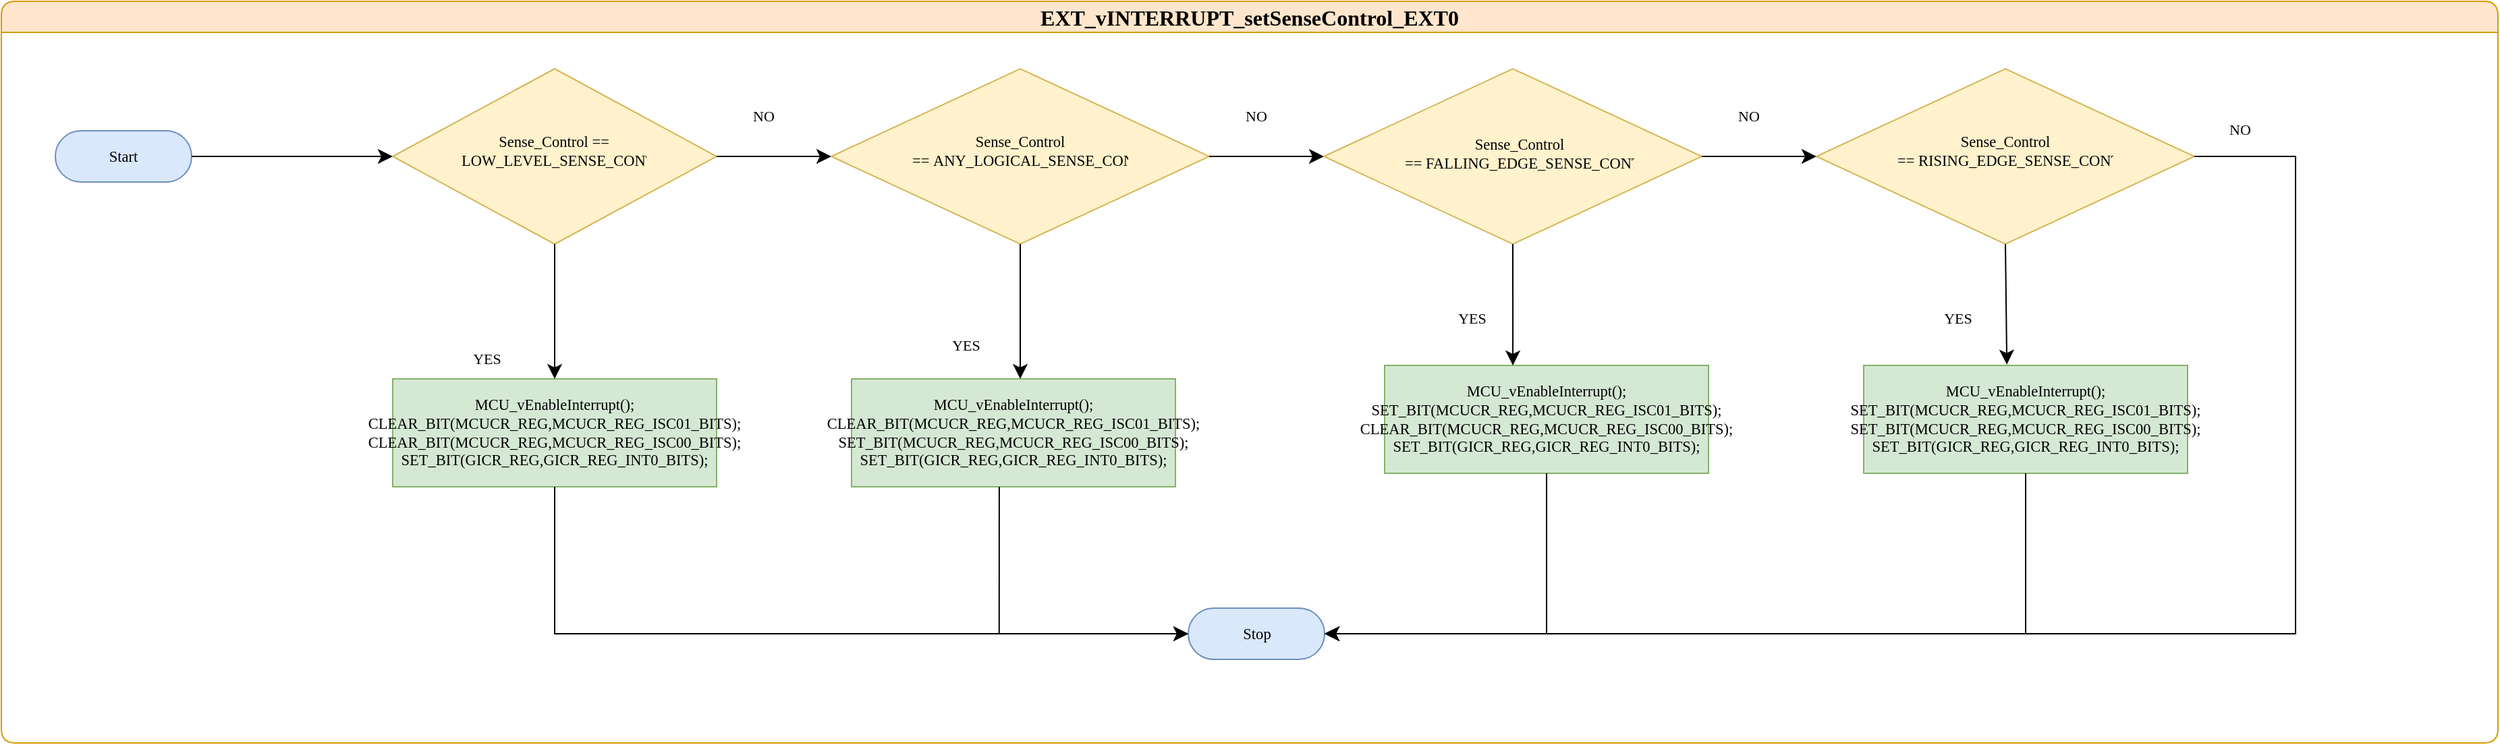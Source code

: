 <mxfile version="21.2.8" type="device">
  <diagram name="Page-1" id="Pm3rEggoYrk7gFDegogl">
    <mxGraphModel dx="2100" dy="1242" grid="1" gridSize="10" guides="1" tooltips="1" connect="1" arrows="1" fold="1" page="1" pageScale="1" pageWidth="1169" pageHeight="827" math="0" shadow="0">
      <root>
        <mxCell id="0" />
        <mxCell id="1" parent="0" />
        <UserObject label="" Function="EN_DIO_Error_T DIO_init(uint8_t pinNumber, EN_DIO_PORT_T portNumber, EN_DIO_DIRECTION_T direction);" tags="Flowchart" id="KIi-ZBUEU_rnXSu9s31x-1">
          <mxCell style="vsdxID=219;fillColor=#fff2cc;shape=stencil(UzV2Ls5ILEhVNTIoLinKz04tz0wpyVA1dlE1MsrMy0gtyiwBslSNXVWNndPyi1LTi/JL81Ig/IJEkEoQKze/DGRCBUSfAUiHkUElhGcK4bpBVOZk5iGpNEVVikeloQHZpsK0YlWLz1QgA+HFtMycHEgIIcujBwlQCBKcxq4A);strokeColor=#d6b656;spacingTop=-1;spacingBottom=-1;spacingLeft=-1;spacingRight=-1;points=[[0,0.5,0],[1,0.5,0],[0.5,0,0],[0.5,1,0]];labelBackgroundColor=none;rounded=1;html=1;whiteSpace=wrap;fontFamily=Calibri;fontSize=11.27;" vertex="1" parent="1">
            <mxGeometry x="370" y="320" width="240" height="130" as="geometry" />
          </mxCell>
        </UserObject>
        <mxCell id="KIi-ZBUEU_rnXSu9s31x-2" value="&lt;div style=&quot;font-size: 11.27px;&quot;&gt;&lt;font style=&quot;font-size: 11.27px;&quot;&gt;Sense_Control == LOW_LEVEL_SENSE_CONTROL&lt;/font&gt;&lt;br style=&quot;font-size: 11.27px;&quot;&gt;&lt;/div&gt;" style="text;vsdxID=219;fillColor=none;gradientColor=none;strokeColor=none;spacingTop=-1;spacingBottom=-1;spacingLeft=-1;spacingRight=-1;points=[[0,0.5,0],[1,0.5,0],[0.5,0,0],[0.5,1,0]];labelBackgroundColor=none;rounded=1;html=1;whiteSpace=wrap;verticalAlign=middle;align=center;overflow=width;;html=1;fontColor=#000000;fontFamily=Calibri;fontSize=11.27;" vertex="1" parent="KIi-ZBUEU_rnXSu9s31x-1">
          <mxGeometry x="51.443" y="16.104" width="137.114" height="89.659" as="geometry" />
        </mxCell>
        <mxCell id="KIi-ZBUEU_rnXSu9s31x-3" value="&lt;div style=&quot;font-size: 11.27px;&quot;&gt;&lt;font style=&quot;font-size: 11.27px;&quot;&gt;MCU_vEnableInterrupt();&lt;/font&gt;&lt;/div&gt;&lt;div style=&quot;font-size: 11.27px;&quot;&gt;     &lt;font style=&quot;font-size: 11.27px;&quot;&gt;CLEAR_BIT(MCUCR_REG,MCUCR_REG_ISC01_BITS);&lt;/font&gt;&lt;/div&gt;&lt;div style=&quot;font-size: 11.27px;&quot;&gt;&lt;font style=&quot;font-size: 11.27px;&quot;&gt;     CLEAR_BIT(MCUCR_REG,MCUCR_REG_ISC00_BITS);&lt;/font&gt;&lt;/div&gt;&lt;div style=&quot;font-size: 11.27px;&quot;&gt;&lt;font style=&quot;font-size: 11.27px;&quot;&gt;&lt;span style=&quot;font-size: 11.27px;&quot;&gt;     &lt;/span&gt;SET_BIT(GICR_REG,GICR_REG_INT0_BITS);&lt;/font&gt;&lt;/div&gt;" style="rounded=0;whiteSpace=wrap;html=1;fontSize=11.27;fillColor=#d5e8d4;strokeColor=#82b366;fontFamily=Calibri;" vertex="1" parent="1">
          <mxGeometry x="370" y="550" width="240" height="80" as="geometry" />
        </mxCell>
        <mxCell id="KIi-ZBUEU_rnXSu9s31x-5" value="YES" style="text;html=1;strokeColor=none;fillColor=none;align=center;verticalAlign=middle;whiteSpace=wrap;rounded=0;fontSize=11;fontFamily=Calibri;" vertex="1" parent="1">
          <mxGeometry x="410" y="520" width="60" height="30" as="geometry" />
        </mxCell>
        <UserObject label="" Function="EN_DIO_Error_T DIO_init(uint8_t pinNumber, EN_DIO_PORT_T portNumber, EN_DIO_DIRECTION_T direction);" tags="Flowchart" id="KIi-ZBUEU_rnXSu9s31x-6">
          <mxCell style="vsdxID=219;fillColor=#fff2cc;shape=stencil(UzV2Ls5ILEhVNTIoLinKz04tz0wpyVA1dlE1MsrMy0gtyiwBslSNXVWNndPyi1LTi/JL81Ig/IJEkEoQKze/DGRCBUSfAUiHkUElhGcK4bpBVOZk5iGpNEVVikeloQHZpsK0YlWLz1QgA+HFtMycHEgIIcujBwlQCBKcxq4A);strokeColor=#d6b656;spacingTop=-1;spacingBottom=-1;spacingLeft=-1;spacingRight=-1;points=[[0,0.5,0],[1,0.5,0],[0.5,0,0],[0.5,1,0]];labelBackgroundColor=none;rounded=1;html=1;whiteSpace=wrap;fontFamily=Calibri;fontSize=11.27;" vertex="1" parent="1">
            <mxGeometry x="695" y="320" width="280" height="130" as="geometry" />
          </mxCell>
        </UserObject>
        <mxCell id="KIi-ZBUEU_rnXSu9s31x-7" value="&lt;div style=&quot;font-size: 11.27px;&quot;&gt;&lt;font style=&quot;font-size: 11.27px;&quot;&gt;Sense_Control ==&amp;nbsp;ANY_LOGICAL_SENSE_CONTROL&lt;/font&gt;&lt;br style=&quot;font-size: 11.27px;&quot;&gt;&lt;/div&gt;" style="text;vsdxID=219;fillColor=none;gradientColor=none;strokeColor=none;spacingTop=-1;spacingBottom=-1;spacingLeft=-1;spacingRight=-1;points=[[0,0.5,0],[1,0.5,0],[0.5,0,0],[0.5,1,0]];labelBackgroundColor=none;rounded=1;html=1;whiteSpace=wrap;verticalAlign=middle;align=center;overflow=width;;html=1;fontColor=#000000;fontFamily=Calibri;fontSize=11.27;" vertex="1" parent="KIi-ZBUEU_rnXSu9s31x-6">
          <mxGeometry x="60.017" y="16.104" width="159.967" height="89.659" as="geometry" />
        </mxCell>
        <mxCell id="KIi-ZBUEU_rnXSu9s31x-8" value="&lt;div style=&quot;font-size: 11.27px;&quot;&gt;&lt;font style=&quot;font-size: 11.27px;&quot;&gt;MCU_vEnableInterrupt();&lt;/font&gt;&lt;/div&gt;&lt;div style=&quot;font-size: 11.27px;&quot;&gt;&lt;font style=&quot;font-size: 11.27px;&quot;&gt;&lt;span style=&quot;font-size: 11.27px;&quot;&gt;&lt;span style=&quot;font-size: 11.27px;&quot;&gt;     &lt;/span&gt;CLEAR_BIT(MCUCR_REG,MCUCR_REG_ISC01_BITS);&lt;/span&gt;&lt;/font&gt;&lt;/div&gt;&lt;div style=&quot;font-size: 11.27px;&quot;&gt;&lt;font style=&quot;font-size: 11.27px;&quot;&gt;&lt;span style=&quot;font-size: 11.27px;&quot;&gt;&lt;span style=&quot;font-size: 11.27px;&quot;&gt;     &lt;/span&gt;SET_BIT(MCUCR_REG,MCUCR_REG_ISC00_BITS);&lt;/span&gt;&lt;/font&gt;&lt;/div&gt;&lt;div style=&quot;font-size: 11.27px;&quot;&gt;&lt;font style=&quot;font-size: 11.27px;&quot;&gt;&lt;span style=&quot;font-size: 11.27px;&quot;&gt;&lt;span style=&quot;font-size: 11.27px;&quot;&gt;     &lt;/span&gt;SET_BIT(GICR_REG,GICR_REG_INT0_BITS);&lt;/span&gt;&lt;/font&gt;&lt;/div&gt;" style="rounded=0;whiteSpace=wrap;html=1;fontSize=11.27;fillColor=#d5e8d4;strokeColor=#82b366;fontFamily=Calibri;" vertex="1" parent="1">
          <mxGeometry x="710" y="550" width="240" height="80" as="geometry" />
        </mxCell>
        <mxCell id="KIi-ZBUEU_rnXSu9s31x-9" value="" style="endArrow=classic;html=1;rounded=0;fontSize=11.27;startSize=8;endSize=8;curved=1;fontFamily=Calibri;exitX=0.5;exitY=1;exitDx=0;exitDy=0;exitPerimeter=0;" edge="1" parent="1" source="KIi-ZBUEU_rnXSu9s31x-6">
          <mxGeometry width="50" height="50" relative="1" as="geometry">
            <mxPoint x="835" y="460" as="sourcePoint" />
            <mxPoint x="835" y="550" as="targetPoint" />
          </mxGeometry>
        </mxCell>
        <mxCell id="KIi-ZBUEU_rnXSu9s31x-10" value="YES" style="text;html=1;strokeColor=none;fillColor=none;align=center;verticalAlign=middle;whiteSpace=wrap;rounded=0;fontSize=11;fontFamily=Calibri;" vertex="1" parent="1">
          <mxGeometry x="765" y="510" width="60" height="30" as="geometry" />
        </mxCell>
        <mxCell id="KIi-ZBUEU_rnXSu9s31x-11" value="" style="endArrow=classic;html=1;rounded=0;fontSize=11.27;startSize=8;endSize=8;curved=1;exitX=1;exitY=0.5;exitDx=0;exitDy=0;exitPerimeter=0;fontFamily=Calibri;" edge="1" parent="1" source="KIi-ZBUEU_rnXSu9s31x-1" target="KIi-ZBUEU_rnXSu9s31x-6">
          <mxGeometry width="50" height="50" relative="1" as="geometry">
            <mxPoint x="665" y="360" as="sourcePoint" />
            <mxPoint x="715" y="310" as="targetPoint" />
          </mxGeometry>
        </mxCell>
        <mxCell id="KIi-ZBUEU_rnXSu9s31x-12" value="NO" style="text;html=1;strokeColor=none;fillColor=none;align=center;verticalAlign=middle;whiteSpace=wrap;rounded=0;fontSize=11;fontFamily=Calibri;" vertex="1" parent="1">
          <mxGeometry x="615" y="340" width="60" height="30" as="geometry" />
        </mxCell>
        <UserObject label="" Function="EN_DIO_Error_T DIO_init(uint8_t pinNumber, EN_DIO_PORT_T portNumber, EN_DIO_DIRECTION_T direction);" tags="Flowchart" id="KIi-ZBUEU_rnXSu9s31x-13">
          <mxCell style="vsdxID=219;fillColor=#fff2cc;shape=stencil(UzV2Ls5ILEhVNTIoLinKz04tz0wpyVA1dlE1MsrMy0gtyiwBslSNXVWNndPyi1LTi/JL81Ig/IJEkEoQKze/DGRCBUSfAUiHkUElhGcK4bpBVOZk5iGpNEVVikeloQHZpsK0YlWLz1QgA+HFtMycHEgIIcujBwlQCBKcxq4A);strokeColor=#d6b656;spacingTop=-1;spacingBottom=-1;spacingLeft=-1;spacingRight=-1;points=[[0,0.5,0],[1,0.5,0],[0.5,0,0],[0.5,1,0]];labelBackgroundColor=none;rounded=1;html=1;whiteSpace=wrap;fontFamily=Calibri;fontSize=11.27;" vertex="1" parent="1">
            <mxGeometry x="1060" y="320" width="280" height="130" as="geometry" />
          </mxCell>
        </UserObject>
        <mxCell id="KIi-ZBUEU_rnXSu9s31x-14" value="&lt;div style=&quot;font-size: 11.27px;&quot;&gt;&lt;font style=&quot;font-size: 11.27px;&quot;&gt;Sense_Control ==&amp;nbsp;FALLING_EDGE_SENSE_CONTROL&lt;/font&gt;&lt;br style=&quot;font-size: 11.27px;&quot;&gt;&lt;/div&gt;" style="text;vsdxID=219;fillColor=none;gradientColor=none;strokeColor=none;spacingTop=-1;spacingBottom=-1;spacingLeft=-1;spacingRight=-1;points=[[0,0.5,0],[1,0.5,0],[0.5,0,0],[0.5,1,0]];labelBackgroundColor=none;rounded=1;html=1;whiteSpace=wrap;verticalAlign=middle;align=center;overflow=width;;html=1;fontColor=#000000;fontFamily=Calibri;fontSize=11.27;" vertex="1" parent="KIi-ZBUEU_rnXSu9s31x-13">
          <mxGeometry x="60.02" y="16.1" width="169.98" height="93.9" as="geometry" />
        </mxCell>
        <mxCell id="KIi-ZBUEU_rnXSu9s31x-15" value="&lt;div style=&quot;font-size: 11.27px;&quot;&gt;&lt;font style=&quot;font-size: 11.27px;&quot;&gt;MCU_vEnableInterrupt();&lt;/font&gt;&lt;/div&gt;&lt;div style=&quot;font-size: 11.27px;&quot;&gt;&lt;font style=&quot;font-size: 11.27px;&quot;&gt;&lt;span style=&quot;font-size: 11.27px;&quot;&gt;&lt;span style=&quot;font-size: 11.27px;&quot;&gt;     &lt;/span&gt;SET_BIT(MCUCR_REG,MCUCR_REG_ISC01_BITS);&lt;/span&gt;&lt;/font&gt;&lt;/div&gt;&lt;div style=&quot;font-size: 11.27px;&quot;&gt;&lt;font style=&quot;font-size: 11.27px;&quot;&gt;&lt;span style=&quot;font-size: 11.27px;&quot;&gt;&lt;span style=&quot;font-size: 11.27px;&quot;&gt;     &lt;/span&gt;CLEAR_BIT(MCUCR_REG,MCUCR_REG_ISC00_BITS);&lt;/span&gt;&lt;/font&gt;&lt;/div&gt;&lt;div style=&quot;font-size: 11.27px;&quot;&gt;&lt;font style=&quot;font-size: 11.27px;&quot;&gt;&lt;span style=&quot;font-size: 11.27px;&quot;&gt;&lt;span style=&quot;font-size: 11.27px;&quot;&gt;     &lt;/span&gt;SET_BIT(GICR_REG,GICR_REG_INT0_BITS);&lt;/span&gt;&lt;/font&gt;&lt;/div&gt;" style="rounded=0;whiteSpace=wrap;html=1;fontSize=11.27;fillColor=#d5e8d4;strokeColor=#82b366;fontFamily=Calibri;" vertex="1" parent="1">
          <mxGeometry x="1105" y="540" width="240" height="80" as="geometry" />
        </mxCell>
        <mxCell id="KIi-ZBUEU_rnXSu9s31x-16" value="" style="endArrow=classic;html=1;rounded=0;fontSize=11.27;startSize=8;endSize=8;curved=1;exitX=0.5;exitY=1;exitDx=0;exitDy=0;exitPerimeter=0;entryX=0.396;entryY=0;entryDx=0;entryDy=0;fontFamily=Calibri;entryPerimeter=0;" edge="1" parent="1" source="KIi-ZBUEU_rnXSu9s31x-13" target="KIi-ZBUEU_rnXSu9s31x-15">
          <mxGeometry width="50" height="50" relative="1" as="geometry">
            <mxPoint x="1105" y="310" as="sourcePoint" />
            <mxPoint x="1155" y="260" as="targetPoint" />
          </mxGeometry>
        </mxCell>
        <mxCell id="KIi-ZBUEU_rnXSu9s31x-17" value="YES" style="text;html=1;strokeColor=none;fillColor=none;align=center;verticalAlign=middle;whiteSpace=wrap;rounded=0;fontSize=11;fontFamily=Calibri;" vertex="1" parent="1">
          <mxGeometry x="1140" y="490" width="60" height="30" as="geometry" />
        </mxCell>
        <mxCell id="KIi-ZBUEU_rnXSu9s31x-18" value="" style="endArrow=classic;html=1;rounded=0;fontSize=11.27;startSize=8;endSize=8;curved=1;exitX=1;exitY=0.5;exitDx=0;exitDy=0;exitPerimeter=0;fontFamily=Calibri;" edge="1" parent="1" target="KIi-ZBUEU_rnXSu9s31x-13">
          <mxGeometry width="50" height="50" relative="1" as="geometry">
            <mxPoint x="975" y="385" as="sourcePoint" />
            <mxPoint x="1080" y="310" as="targetPoint" />
          </mxGeometry>
        </mxCell>
        <mxCell id="KIi-ZBUEU_rnXSu9s31x-19" value="NO" style="text;html=1;strokeColor=none;fillColor=none;align=center;verticalAlign=middle;whiteSpace=wrap;rounded=0;fontSize=11;fontFamily=Calibri;" vertex="1" parent="1">
          <mxGeometry x="980" y="340" width="60" height="30" as="geometry" />
        </mxCell>
        <UserObject label="" Function="EN_DIO_Error_T DIO_init(uint8_t pinNumber, EN_DIO_PORT_T portNumber, EN_DIO_DIRECTION_T direction);" tags="Flowchart" id="KIi-ZBUEU_rnXSu9s31x-20">
          <mxCell style="vsdxID=219;fillColor=#fff2cc;shape=stencil(UzV2Ls5ILEhVNTIoLinKz04tz0wpyVA1dlE1MsrMy0gtyiwBslSNXVWNndPyi1LTi/JL81Ig/IJEkEoQKze/DGRCBUSfAUiHkUElhGcK4bpBVOZk5iGpNEVVikeloQHZpsK0YlWLz1QgA+HFtMycHEgIIcujBwlQCBKcxq4A);strokeColor=#d6b656;spacingTop=-1;spacingBottom=-1;spacingLeft=-1;spacingRight=-1;points=[[0,0.5,0],[1,0.5,0],[0.5,0,0],[0.5,1,0]];labelBackgroundColor=none;rounded=1;html=1;whiteSpace=wrap;fontFamily=Calibri;fontSize=11.27;" vertex="1" parent="1">
            <mxGeometry x="1425" y="320" width="280" height="130" as="geometry" />
          </mxCell>
        </UserObject>
        <mxCell id="KIi-ZBUEU_rnXSu9s31x-21" value="&lt;div style=&quot;font-size: 11.27px;&quot;&gt;&lt;font style=&quot;font-size: 11.27px;&quot;&gt;Sense_Control ==&amp;nbsp;RISING_EDGE_SENSE_CONTROL&lt;/font&gt;&lt;br style=&quot;font-size: 11.27px;&quot;&gt;&lt;/div&gt;" style="text;vsdxID=219;fillColor=none;gradientColor=none;strokeColor=none;spacingTop=-1;spacingBottom=-1;spacingLeft=-1;spacingRight=-1;points=[[0,0.5,0],[1,0.5,0],[0.5,0,0],[0.5,1,0]];labelBackgroundColor=none;rounded=1;html=1;whiteSpace=wrap;verticalAlign=middle;align=center;overflow=width;;html=1;fontColor=#000000;fontFamily=Calibri;fontSize=11.27;" vertex="1" parent="KIi-ZBUEU_rnXSu9s31x-20">
          <mxGeometry x="60.017" y="16.104" width="159.967" height="89.659" as="geometry" />
        </mxCell>
        <mxCell id="KIi-ZBUEU_rnXSu9s31x-22" value="&lt;div style=&quot;font-size: 11.27px;&quot;&gt;&lt;font style=&quot;font-size: 11.27px;&quot;&gt;MCU_vEnableInterrupt();&lt;/font&gt;&lt;/div&gt;&lt;div style=&quot;font-size: 11.27px;&quot;&gt;&lt;font style=&quot;font-size: 11.27px;&quot;&gt;&lt;span style=&quot;font-size: 11.27px;&quot;&gt;&lt;span style=&quot;font-size: 11.27px;&quot;&gt;     &lt;/span&gt;SET_BIT(MCUCR_REG,MCUCR_REG_ISC01_BITS);&lt;/span&gt;&lt;/font&gt;&lt;/div&gt;&lt;div style=&quot;font-size: 11.27px;&quot;&gt;&lt;font style=&quot;font-size: 11.27px;&quot;&gt;&lt;span style=&quot;font-size: 11.27px;&quot;&gt;&lt;span style=&quot;font-size: 11.27px;&quot;&gt;     &lt;/span&gt;SET_BIT(MCUCR_REG,MCUCR_REG_ISC00_BITS);&lt;/span&gt;&lt;/font&gt;&lt;/div&gt;&lt;div style=&quot;font-size: 11.27px;&quot;&gt;&lt;font style=&quot;font-size: 11.27px;&quot;&gt;&lt;span style=&quot;font-size: 11.27px;&quot;&gt;&lt;span style=&quot;font-size: 11.27px;&quot;&gt;     &lt;/span&gt;SET_BIT(GICR_REG,GICR_REG_INT0_BITS);&lt;/span&gt;&lt;/font&gt;&lt;/div&gt;" style="rounded=0;whiteSpace=wrap;html=1;fontSize=11.27;fillColor=#d5e8d4;strokeColor=#82b366;fontFamily=Calibri;" vertex="1" parent="1">
          <mxGeometry x="1460" y="540" width="240" height="80" as="geometry" />
        </mxCell>
        <mxCell id="KIi-ZBUEU_rnXSu9s31x-23" value="" style="endArrow=classic;html=1;rounded=0;fontSize=11.27;startSize=8;endSize=8;curved=1;exitX=0.5;exitY=1;exitDx=0;exitDy=0;exitPerimeter=0;entryX=0.442;entryY=-0.008;entryDx=0;entryDy=0;fontFamily=Calibri;entryPerimeter=0;" edge="1" parent="1" source="KIi-ZBUEU_rnXSu9s31x-20" target="KIi-ZBUEU_rnXSu9s31x-22">
          <mxGeometry width="50" height="50" relative="1" as="geometry">
            <mxPoint x="1470" y="310" as="sourcePoint" />
            <mxPoint x="1520" y="260" as="targetPoint" />
          </mxGeometry>
        </mxCell>
        <mxCell id="KIi-ZBUEU_rnXSu9s31x-24" value="YES" style="text;html=1;strokeColor=none;fillColor=none;align=center;verticalAlign=middle;whiteSpace=wrap;rounded=0;fontSize=11;fontFamily=Calibri;" vertex="1" parent="1">
          <mxGeometry x="1500" y="490" width="60" height="30" as="geometry" />
        </mxCell>
        <mxCell id="KIi-ZBUEU_rnXSu9s31x-25" value="" style="endArrow=classic;html=1;rounded=0;fontSize=11.27;startSize=8;endSize=8;curved=1;exitX=1;exitY=0.5;exitDx=0;exitDy=0;exitPerimeter=0;fontFamily=Calibri;" edge="1" parent="1" target="KIi-ZBUEU_rnXSu9s31x-20">
          <mxGeometry width="50" height="50" relative="1" as="geometry">
            <mxPoint x="1340" y="385" as="sourcePoint" />
            <mxPoint x="1445" y="310" as="targetPoint" />
          </mxGeometry>
        </mxCell>
        <mxCell id="KIi-ZBUEU_rnXSu9s31x-26" value="NO" style="text;html=1;strokeColor=none;fillColor=none;align=center;verticalAlign=middle;whiteSpace=wrap;rounded=0;fontSize=11;fontFamily=Calibri;" vertex="1" parent="1">
          <mxGeometry x="1345" y="340" width="60" height="30" as="geometry" />
        </mxCell>
        <mxCell id="KIi-ZBUEU_rnXSu9s31x-27" value="NO" style="text;html=1;strokeColor=none;fillColor=none;align=center;verticalAlign=middle;whiteSpace=wrap;rounded=0;fontSize=11;fontFamily=Calibri;" vertex="1" parent="1">
          <mxGeometry x="1708.5" y="350" width="60" height="30" as="geometry" />
        </mxCell>
        <UserObject label="&lt;div style=&quot;font-size: 1px&quot;&gt;&lt;font style=&quot;font-size: 11.29px; direction: ltr; letter-spacing: 0px; line-height: 120%; opacity: 1;&quot;&gt;Stop&lt;/font&gt;&lt;/div&gt;" Function="EN_DIO_Error_T DIO_init(uint8_t pinNumber, EN_DIO_PORT_T portNumber, EN_DIO_DIRECTION_T direction);" tags="Flowchart" id="KIi-ZBUEU_rnXSu9s31x-28">
          <mxCell style="verticalAlign=middle;align=center;overflow=width;vsdxID=30;fillColor=#dae8fc;shape=stencil(tVLREoIgEPwaHnEQxsl3s/9gEpSJwDko7e+DsEkze2l627vdu5uFRaxyHe8FosR5sCcxqMZ3iO0Rpcp0ApQPCLEasUpaEC3Yi2lS3fOojOhsr3HDmObyMtsVcYqS29Qh5FEfklwrM5OXeUa/yjkcAwfr7TDpiyTfXvjkMR+Vw2A998qaBac5tAKHU1hq3i4oNwjRr9ofvayt/+Rk+yX/4iWA159KpXWKxJx/z0Bopfyw+g4=);strokeColor=#6c8ebf;spacingTop=-1;spacingBottom=-1;spacingLeft=-1;spacingRight=-1;points=[[0.5,1,0],[0.5,0,0],[0,0.5,0],[1,0.5,0]];labelBackgroundColor=none;rounded=1;html=1;whiteSpace=wrap;fontFamily=Calibri;" vertex="1" parent="1">
            <mxGeometry x="959.5" y="720" width="101" height="38" as="geometry" />
          </mxCell>
        </UserObject>
        <mxCell id="KIi-ZBUEU_rnXSu9s31x-29" value="" style="endArrow=classic;html=1;rounded=0;fontSize=12;startSize=8;endSize=8;curved=1;entryX=0.5;entryY=0;entryDx=0;entryDy=0;exitX=0.5;exitY=1;exitDx=0;exitDy=0;exitPerimeter=0;" edge="1" parent="1" source="KIi-ZBUEU_rnXSu9s31x-1" target="KIi-ZBUEU_rnXSu9s31x-3">
          <mxGeometry width="50" height="50" relative="1" as="geometry">
            <mxPoint x="530" y="480" as="sourcePoint" />
            <mxPoint x="660" y="560" as="targetPoint" />
          </mxGeometry>
        </mxCell>
        <mxCell id="KIi-ZBUEU_rnXSu9s31x-30" value="" style="endArrow=classic;html=1;rounded=0;fontSize=12;startSize=8;endSize=8;exitX=1;exitY=0.5;exitDx=0;exitDy=0;exitPerimeter=0;entryX=1;entryY=0.5;entryDx=0;entryDy=0;entryPerimeter=0;edgeStyle=orthogonalEdgeStyle;" edge="1" parent="1" source="KIi-ZBUEU_rnXSu9s31x-20" target="KIi-ZBUEU_rnXSu9s31x-28">
          <mxGeometry width="50" height="50" relative="1" as="geometry">
            <mxPoint x="1180" y="470" as="sourcePoint" />
            <mxPoint x="1230" y="420" as="targetPoint" />
            <Array as="points">
              <mxPoint x="1780" y="385" />
              <mxPoint x="1780" y="739" />
            </Array>
          </mxGeometry>
        </mxCell>
        <mxCell id="KIi-ZBUEU_rnXSu9s31x-31" value="" style="endArrow=classic;html=1;rounded=0;fontSize=12;startSize=8;endSize=8;exitX=0.5;exitY=1;exitDx=0;exitDy=0;entryX=1;entryY=0.5;entryDx=0;entryDy=0;entryPerimeter=0;edgeStyle=orthogonalEdgeStyle;" edge="1" parent="1" source="KIi-ZBUEU_rnXSu9s31x-22" target="KIi-ZBUEU_rnXSu9s31x-28">
          <mxGeometry width="50" height="50" relative="1" as="geometry">
            <mxPoint x="1180" y="470" as="sourcePoint" />
            <mxPoint x="1230" y="420" as="targetPoint" />
          </mxGeometry>
        </mxCell>
        <mxCell id="KIi-ZBUEU_rnXSu9s31x-32" value="" style="endArrow=classic;html=1;rounded=0;fontSize=12;startSize=8;endSize=8;exitX=0.5;exitY=1;exitDx=0;exitDy=0;entryX=1;entryY=0.5;entryDx=0;entryDy=0;entryPerimeter=0;edgeStyle=orthogonalEdgeStyle;" edge="1" parent="1" source="KIi-ZBUEU_rnXSu9s31x-15" target="KIi-ZBUEU_rnXSu9s31x-28">
          <mxGeometry width="50" height="50" relative="1" as="geometry">
            <mxPoint x="990" y="470" as="sourcePoint" />
            <mxPoint x="1040" y="420" as="targetPoint" />
          </mxGeometry>
        </mxCell>
        <mxCell id="KIi-ZBUEU_rnXSu9s31x-33" value="" style="endArrow=classic;html=1;rounded=0;fontSize=12;startSize=8;endSize=8;exitX=0.456;exitY=1.002;exitDx=0;exitDy=0;exitPerimeter=0;edgeStyle=orthogonalEdgeStyle;entryX=0;entryY=0.5;entryDx=0;entryDy=0;entryPerimeter=0;" edge="1" parent="1" source="KIi-ZBUEU_rnXSu9s31x-8" target="KIi-ZBUEU_rnXSu9s31x-28">
          <mxGeometry width="50" height="50" relative="1" as="geometry">
            <mxPoint x="730" y="470" as="sourcePoint" />
            <mxPoint x="910" y="739" as="targetPoint" />
            <Array as="points">
              <mxPoint x="819" y="739" />
            </Array>
          </mxGeometry>
        </mxCell>
        <mxCell id="KIi-ZBUEU_rnXSu9s31x-34" value="" style="endArrow=classic;html=1;rounded=0;fontSize=12;startSize=8;endSize=8;exitX=0.5;exitY=1;exitDx=0;exitDy=0;entryX=0;entryY=0.5;entryDx=0;entryDy=0;entryPerimeter=0;edgeStyle=orthogonalEdgeStyle;" edge="1" parent="1" source="KIi-ZBUEU_rnXSu9s31x-3" target="KIi-ZBUEU_rnXSu9s31x-28">
          <mxGeometry width="50" height="50" relative="1" as="geometry">
            <mxPoint x="730" y="470" as="sourcePoint" />
            <mxPoint x="780" y="420" as="targetPoint" />
          </mxGeometry>
        </mxCell>
        <UserObject label="&lt;div style=&quot;font-size: 1px&quot;&gt;&lt;font style=&quot;font-size: 11.29px; direction: ltr; letter-spacing: 0px; line-height: 120%; opacity: 1;&quot;&gt;Start&lt;/font&gt;&lt;/div&gt;" Function="EN_DIO_Error_T DIO_init(uint8_t pinNumber, EN_DIO_PORT_T portNumber, EN_DIO_DIRECTION_T direction);" tags="Flowchart" id="KIi-ZBUEU_rnXSu9s31x-35">
          <mxCell style="verticalAlign=middle;align=center;overflow=width;vsdxID=30;fillColor=#dae8fc;shape=stencil(tVLREoIgEPwaHnEQxsl3s/9gEpSJwDko7e+DsEkze2l627vdu5uFRaxyHe8FosR5sCcxqMZ3iO0Rpcp0ApQPCLEasUpaEC3Yi2lS3fOojOhsr3HDmObyMtsVcYqS29Qh5FEfklwrM5OXeUa/yjkcAwfr7TDpiyTfXvjkMR+Vw2A998qaBac5tAKHU1hq3i4oNwjRr9ofvayt/+Rk+yX/4iWA159KpXWKxJx/z0Bopfyw+g4=);strokeColor=#6c8ebf;spacingTop=-1;spacingBottom=-1;spacingLeft=-1;spacingRight=-1;points=[[0.5,1,0],[0.5,0,0],[0,0.5,0],[1,0.5,0]];labelBackgroundColor=none;rounded=1;html=1;whiteSpace=wrap;fontFamily=Calibri;" vertex="1" parent="1">
            <mxGeometry x="120" y="366" width="101" height="38" as="geometry" />
          </mxCell>
        </UserObject>
        <mxCell id="KIi-ZBUEU_rnXSu9s31x-36" value="" style="endArrow=classic;html=1;rounded=0;fontSize=12;startSize=8;endSize=8;curved=1;exitX=1;exitY=0.5;exitDx=0;exitDy=0;exitPerimeter=0;" edge="1" parent="1" source="KIi-ZBUEU_rnXSu9s31x-35" target="KIi-ZBUEU_rnXSu9s31x-1">
          <mxGeometry width="50" height="50" relative="1" as="geometry">
            <mxPoint x="990" y="490" as="sourcePoint" />
            <mxPoint x="1040" y="440" as="targetPoint" />
          </mxGeometry>
        </mxCell>
        <mxCell id="KIi-ZBUEU_rnXSu9s31x-37" value="EXT_vINTERRUPT_setSenseControl_EXT0&lt;span id=&quot;docs-internal-guid-98234657-7fff-04d9-a120-3d8ea489c442&quot; style=&quot;font-weight:normal;&quot;&gt;&lt;/span&gt;" style="swimlane;whiteSpace=wrap;html=1;rounded=1;fontSize=16;fontFamily=Calibri;fillColor=#ffe6cc;strokeColor=#d79b00;" vertex="1" parent="1">
          <mxGeometry x="80" y="270" width="1850" height="550" as="geometry">
            <mxRectangle x="-207" y="152.5" width="134" height="31" as="alternateBounds" />
          </mxGeometry>
        </mxCell>
      </root>
    </mxGraphModel>
  </diagram>
</mxfile>
